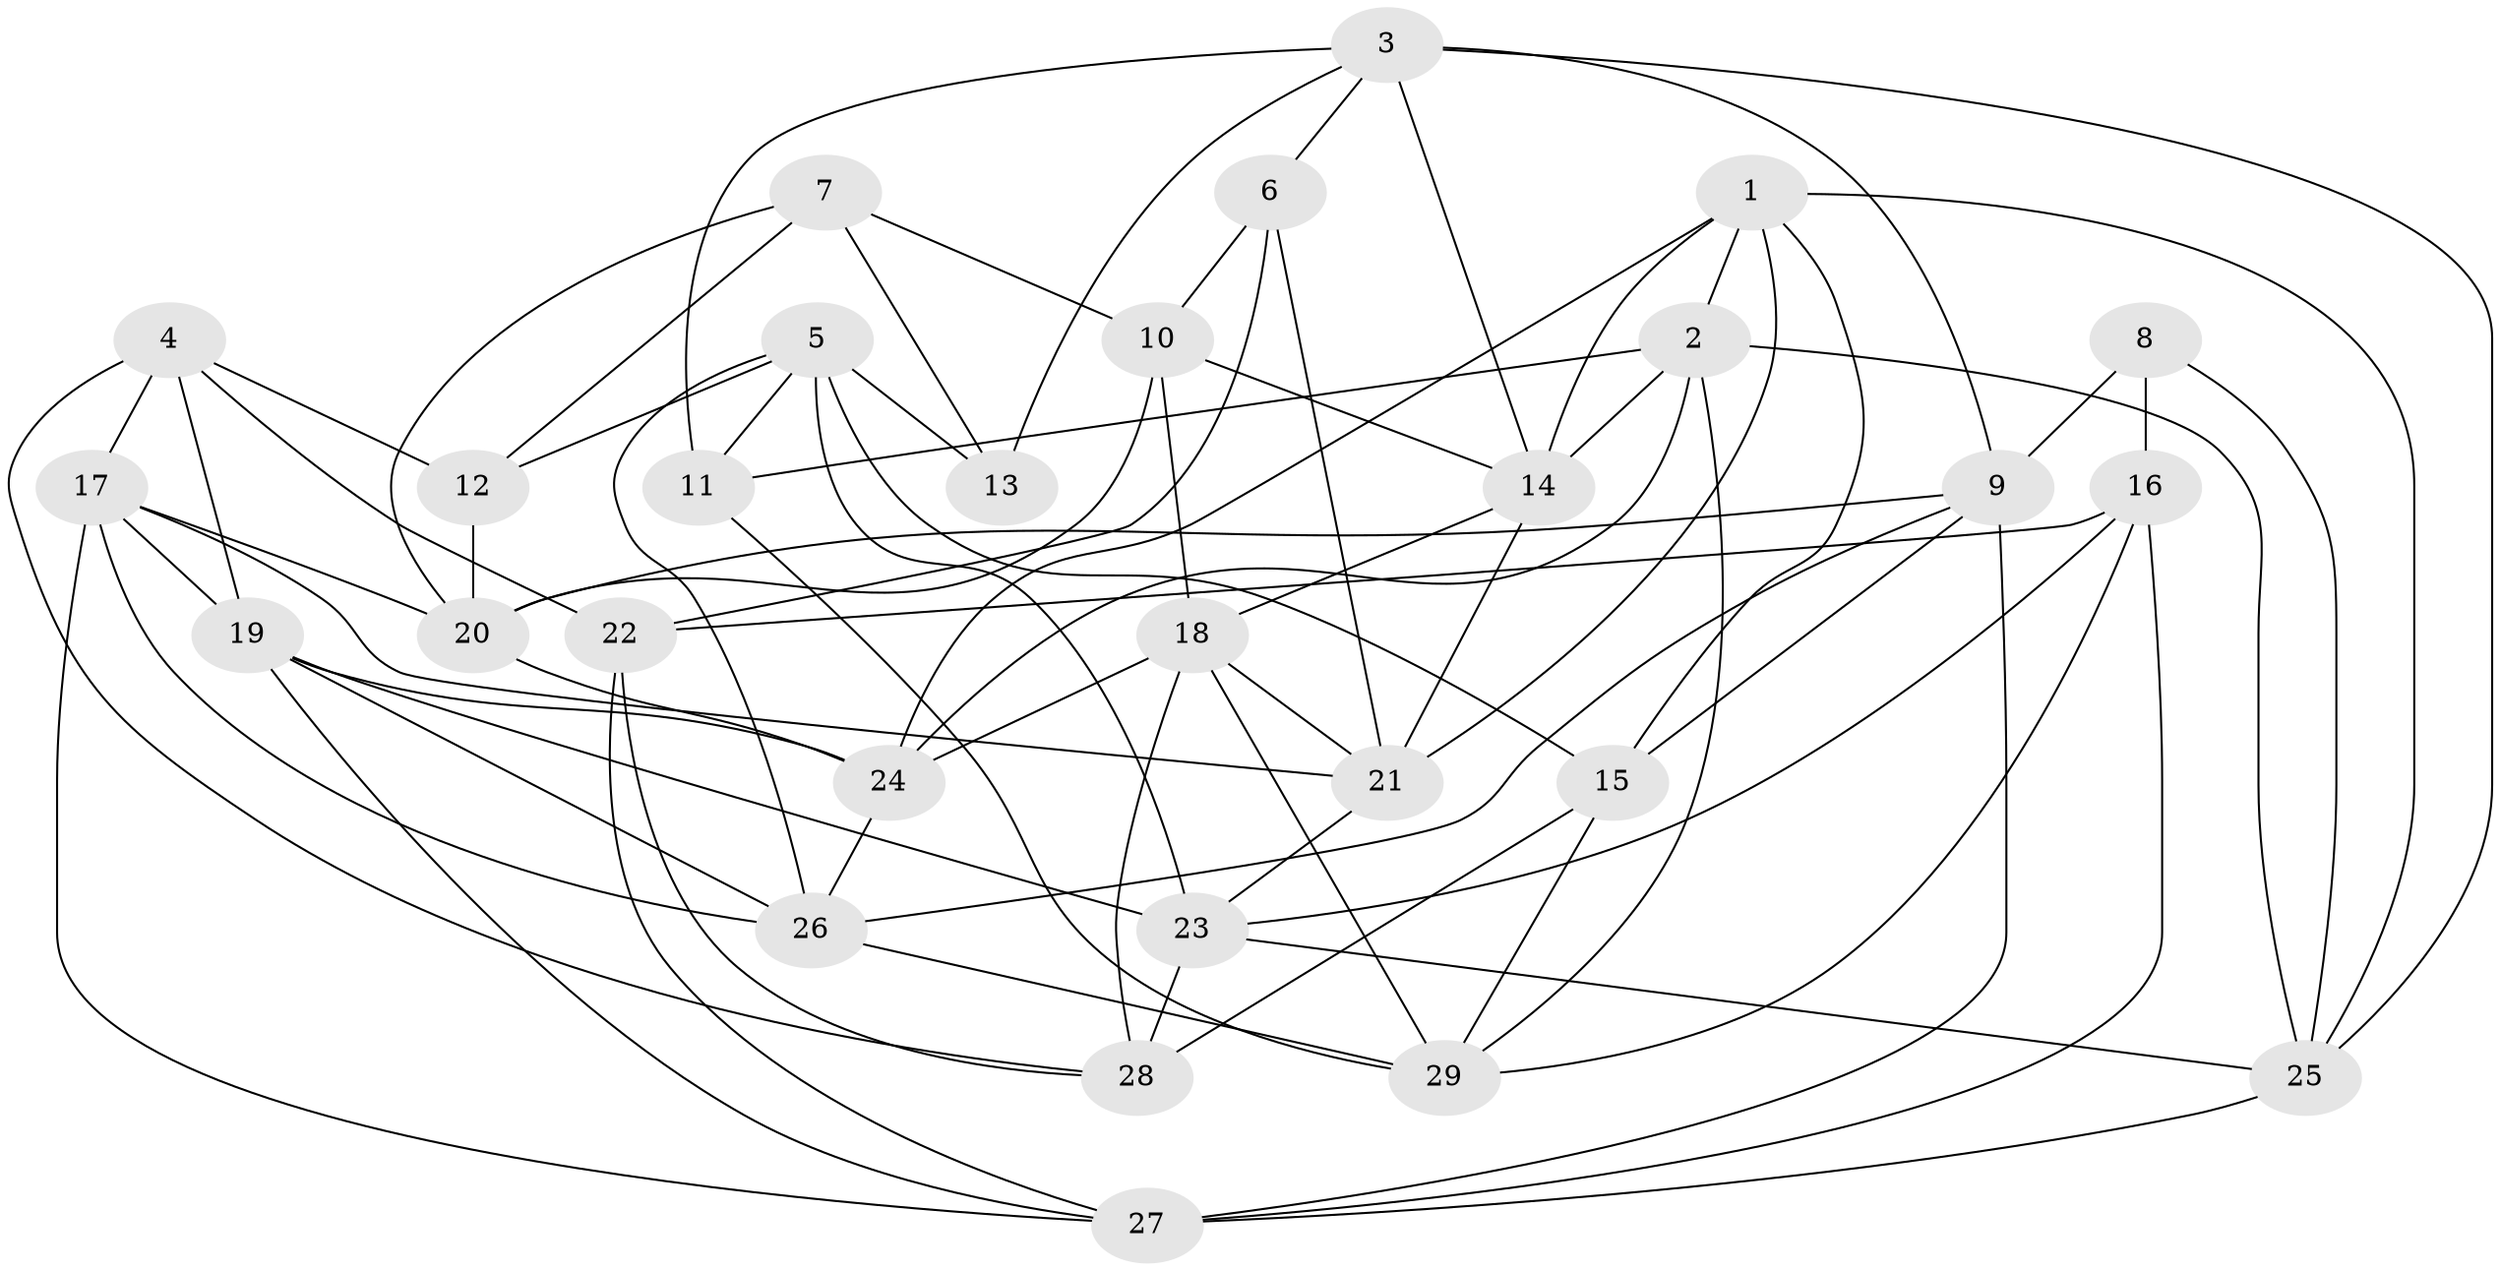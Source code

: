 // original degree distribution, {4: 1.0}
// Generated by graph-tools (version 1.1) at 2025/26/03/09/25 03:26:57]
// undirected, 29 vertices, 77 edges
graph export_dot {
graph [start="1"]
  node [color=gray90,style=filled];
  1;
  2;
  3;
  4;
  5;
  6;
  7;
  8;
  9;
  10;
  11;
  12;
  13;
  14;
  15;
  16;
  17;
  18;
  19;
  20;
  21;
  22;
  23;
  24;
  25;
  26;
  27;
  28;
  29;
  1 -- 2 [weight=1.0];
  1 -- 14 [weight=1.0];
  1 -- 15 [weight=1.0];
  1 -- 21 [weight=1.0];
  1 -- 24 [weight=1.0];
  1 -- 25 [weight=1.0];
  2 -- 11 [weight=1.0];
  2 -- 14 [weight=1.0];
  2 -- 24 [weight=1.0];
  2 -- 25 [weight=1.0];
  2 -- 29 [weight=1.0];
  3 -- 6 [weight=1.0];
  3 -- 9 [weight=1.0];
  3 -- 11 [weight=1.0];
  3 -- 13 [weight=1.0];
  3 -- 14 [weight=1.0];
  3 -- 25 [weight=1.0];
  4 -- 12 [weight=2.0];
  4 -- 17 [weight=1.0];
  4 -- 19 [weight=1.0];
  4 -- 22 [weight=1.0];
  4 -- 28 [weight=1.0];
  5 -- 11 [weight=1.0];
  5 -- 12 [weight=1.0];
  5 -- 13 [weight=1.0];
  5 -- 15 [weight=1.0];
  5 -- 23 [weight=1.0];
  5 -- 26 [weight=1.0];
  6 -- 10 [weight=2.0];
  6 -- 21 [weight=1.0];
  6 -- 22 [weight=2.0];
  7 -- 10 [weight=1.0];
  7 -- 12 [weight=2.0];
  7 -- 13 [weight=2.0];
  7 -- 20 [weight=1.0];
  8 -- 9 [weight=1.0];
  8 -- 16 [weight=2.0];
  8 -- 25 [weight=1.0];
  9 -- 15 [weight=1.0];
  9 -- 20 [weight=1.0];
  9 -- 26 [weight=1.0];
  9 -- 27 [weight=1.0];
  10 -- 14 [weight=1.0];
  10 -- 18 [weight=1.0];
  10 -- 20 [weight=1.0];
  11 -- 29 [weight=1.0];
  12 -- 20 [weight=1.0];
  14 -- 18 [weight=1.0];
  14 -- 21 [weight=1.0];
  15 -- 28 [weight=2.0];
  15 -- 29 [weight=1.0];
  16 -- 22 [weight=1.0];
  16 -- 23 [weight=1.0];
  16 -- 27 [weight=1.0];
  16 -- 29 [weight=1.0];
  17 -- 19 [weight=1.0];
  17 -- 20 [weight=1.0];
  17 -- 21 [weight=1.0];
  17 -- 26 [weight=1.0];
  17 -- 27 [weight=1.0];
  18 -- 21 [weight=1.0];
  18 -- 24 [weight=1.0];
  18 -- 28 [weight=1.0];
  18 -- 29 [weight=1.0];
  19 -- 23 [weight=1.0];
  19 -- 24 [weight=1.0];
  19 -- 26 [weight=1.0];
  19 -- 27 [weight=1.0];
  20 -- 24 [weight=1.0];
  21 -- 23 [weight=1.0];
  22 -- 27 [weight=1.0];
  22 -- 28 [weight=1.0];
  23 -- 25 [weight=1.0];
  23 -- 28 [weight=1.0];
  24 -- 26 [weight=1.0];
  25 -- 27 [weight=1.0];
  26 -- 29 [weight=1.0];
}
